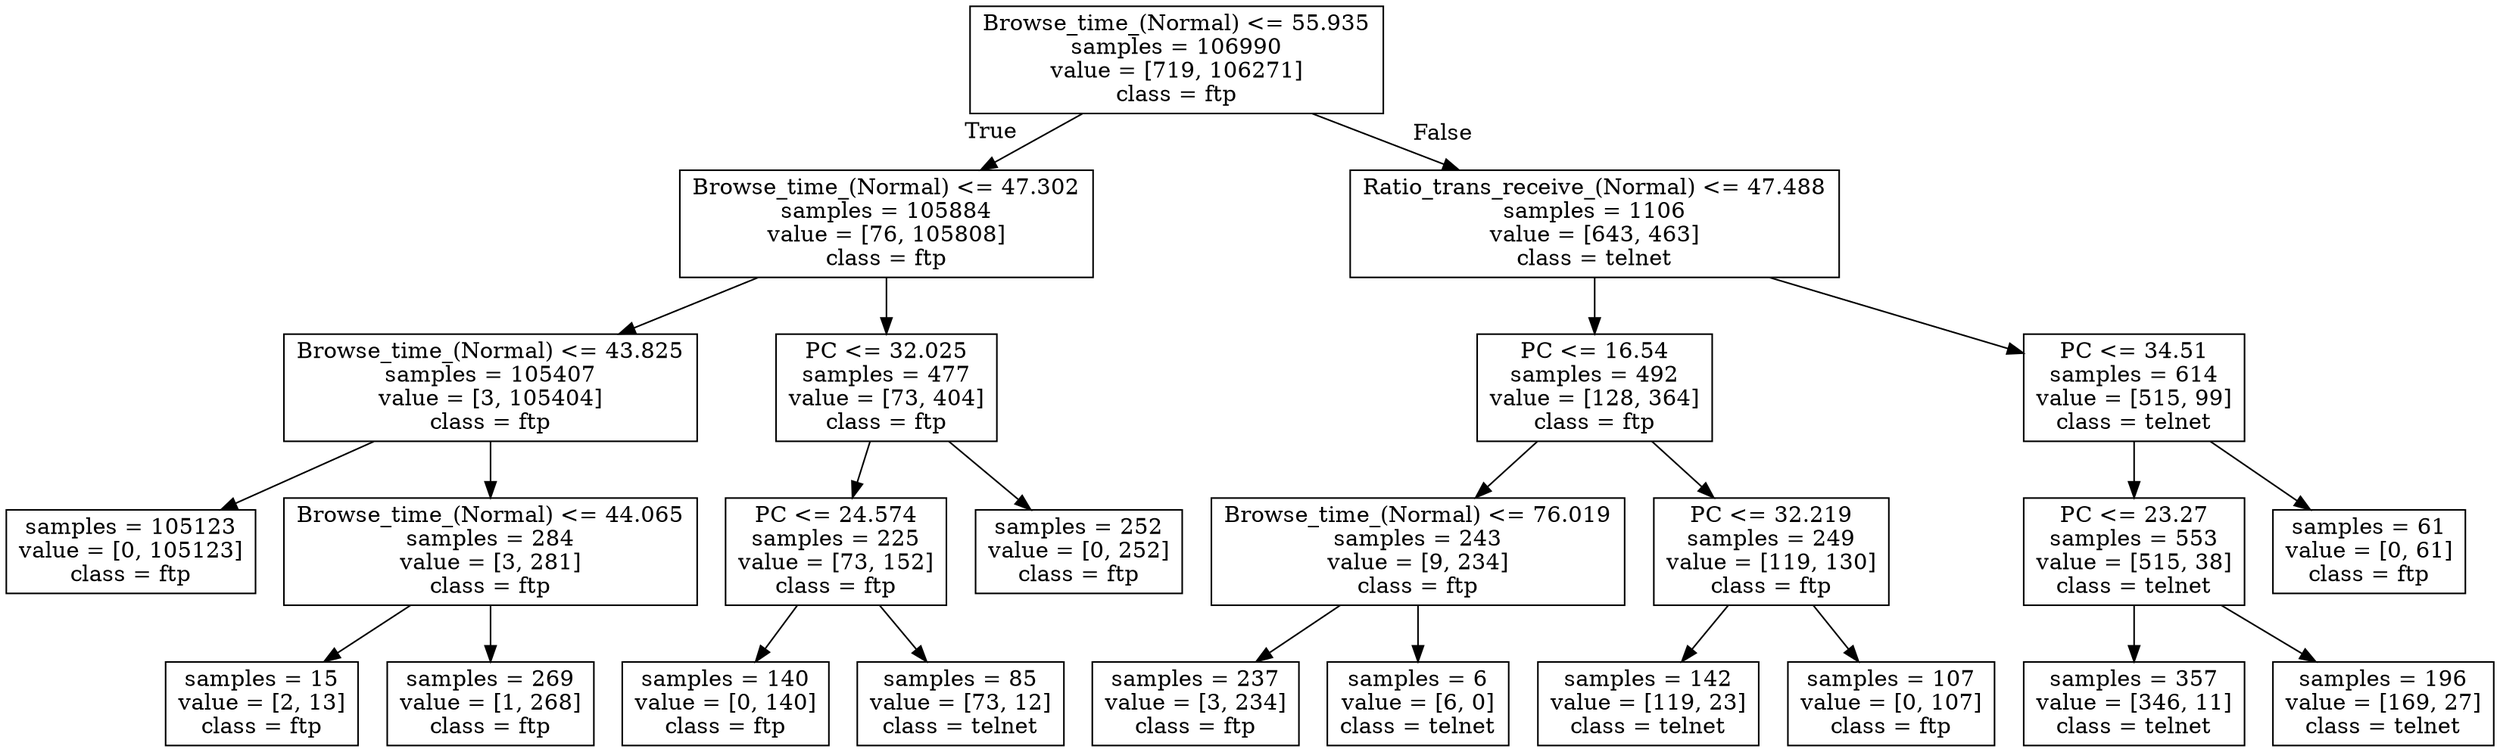 digraph Tree {
node [shape=box] ;
0 [label="Browse_time_(Normal) <= 55.935\nsamples = 106990\nvalue = [719, 106271]\nclass = ftp"] ;
1 [label="Browse_time_(Normal) <= 47.302\nsamples = 105884\nvalue = [76, 105808]\nclass = ftp"] ;
0 -> 1 [labeldistance=2.5, labelangle=45, headlabel="True"] ;
2 [label="Browse_time_(Normal) <= 43.825\nsamples = 105407\nvalue = [3, 105404]\nclass = ftp"] ;
1 -> 2 ;
3 [label="samples = 105123\nvalue = [0, 105123]\nclass = ftp"] ;
2 -> 3 ;
4 [label="Browse_time_(Normal) <= 44.065\nsamples = 284\nvalue = [3, 281]\nclass = ftp"] ;
2 -> 4 ;
5 [label="samples = 15\nvalue = [2, 13]\nclass = ftp"] ;
4 -> 5 ;
6 [label="samples = 269\nvalue = [1, 268]\nclass = ftp"] ;
4 -> 6 ;
7 [label="PC <= 32.025\nsamples = 477\nvalue = [73, 404]\nclass = ftp"] ;
1 -> 7 ;
8 [label="PC <= 24.574\nsamples = 225\nvalue = [73, 152]\nclass = ftp"] ;
7 -> 8 ;
9 [label="samples = 140\nvalue = [0, 140]\nclass = ftp"] ;
8 -> 9 ;
10 [label="samples = 85\nvalue = [73, 12]\nclass = telnet"] ;
8 -> 10 ;
11 [label="samples = 252\nvalue = [0, 252]\nclass = ftp"] ;
7 -> 11 ;
12 [label="Ratio_trans_receive_(Normal) <= 47.488\nsamples = 1106\nvalue = [643, 463]\nclass = telnet"] ;
0 -> 12 [labeldistance=2.5, labelangle=-45, headlabel="False"] ;
13 [label="PC <= 16.54\nsamples = 492\nvalue = [128, 364]\nclass = ftp"] ;
12 -> 13 ;
14 [label="Browse_time_(Normal) <= 76.019\nsamples = 243\nvalue = [9, 234]\nclass = ftp"] ;
13 -> 14 ;
15 [label="samples = 237\nvalue = [3, 234]\nclass = ftp"] ;
14 -> 15 ;
16 [label="samples = 6\nvalue = [6, 0]\nclass = telnet"] ;
14 -> 16 ;
17 [label="PC <= 32.219\nsamples = 249\nvalue = [119, 130]\nclass = ftp"] ;
13 -> 17 ;
18 [label="samples = 142\nvalue = [119, 23]\nclass = telnet"] ;
17 -> 18 ;
19 [label="samples = 107\nvalue = [0, 107]\nclass = ftp"] ;
17 -> 19 ;
20 [label="PC <= 34.51\nsamples = 614\nvalue = [515, 99]\nclass = telnet"] ;
12 -> 20 ;
21 [label="PC <= 23.27\nsamples = 553\nvalue = [515, 38]\nclass = telnet"] ;
20 -> 21 ;
22 [label="samples = 357\nvalue = [346, 11]\nclass = telnet"] ;
21 -> 22 ;
23 [label="samples = 196\nvalue = [169, 27]\nclass = telnet"] ;
21 -> 23 ;
24 [label="samples = 61\nvalue = [0, 61]\nclass = ftp"] ;
20 -> 24 ;
}